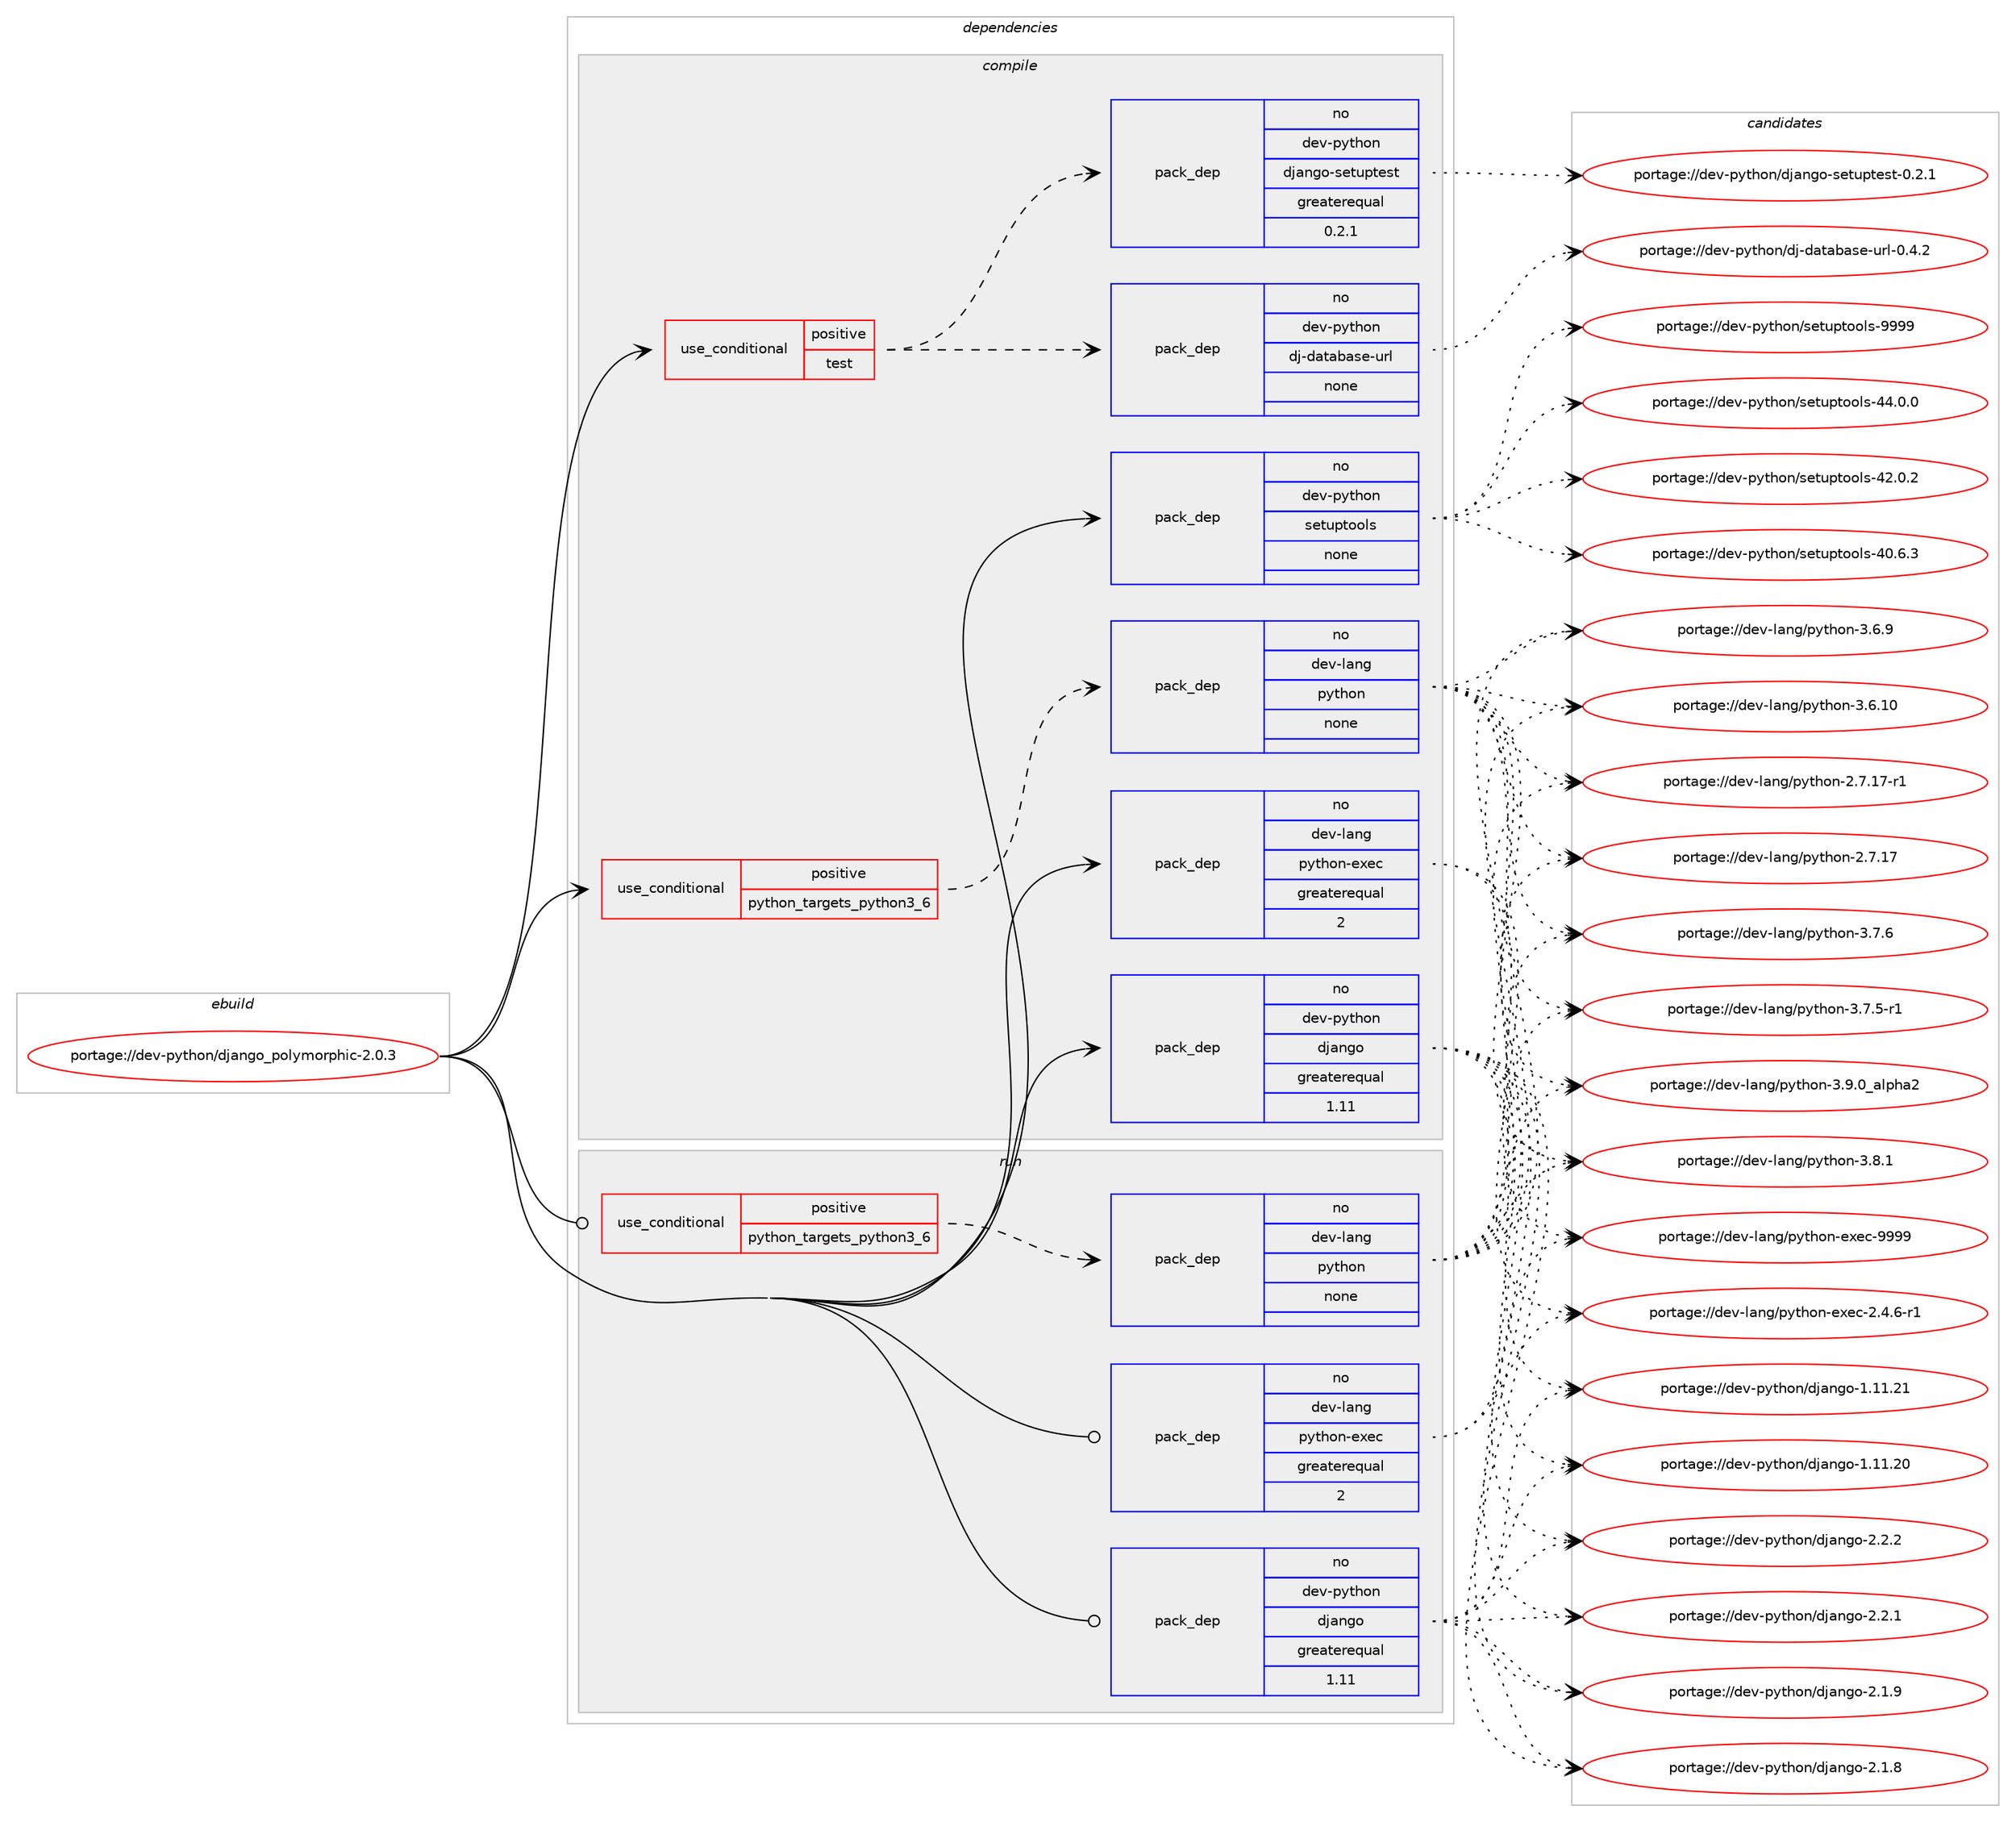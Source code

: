 digraph prolog {

# *************
# Graph options
# *************

newrank=true;
concentrate=true;
compound=true;
graph [rankdir=LR,fontname=Helvetica,fontsize=10,ranksep=1.5];#, ranksep=2.5, nodesep=0.2];
edge  [arrowhead=vee];
node  [fontname=Helvetica,fontsize=10];

# **********
# The ebuild
# **********

subgraph cluster_leftcol {
color=gray;
rank=same;
label=<<i>ebuild</i>>;
id [label="portage://dev-python/django_polymorphic-2.0.3", color=red, width=4, href="../dev-python/django_polymorphic-2.0.3.svg"];
}

# ****************
# The dependencies
# ****************

subgraph cluster_midcol {
color=gray;
label=<<i>dependencies</i>>;
subgraph cluster_compile {
fillcolor="#eeeeee";
style=filled;
label=<<i>compile</i>>;
subgraph cond116721 {
dependency463728 [label=<<TABLE BORDER="0" CELLBORDER="1" CELLSPACING="0" CELLPADDING="4"><TR><TD ROWSPAN="3" CELLPADDING="10">use_conditional</TD></TR><TR><TD>positive</TD></TR><TR><TD>python_targets_python3_6</TD></TR></TABLE>>, shape=none, color=red];
subgraph pack342014 {
dependency463729 [label=<<TABLE BORDER="0" CELLBORDER="1" CELLSPACING="0" CELLPADDING="4" WIDTH="220"><TR><TD ROWSPAN="6" CELLPADDING="30">pack_dep</TD></TR><TR><TD WIDTH="110">no</TD></TR><TR><TD>dev-lang</TD></TR><TR><TD>python</TD></TR><TR><TD>none</TD></TR><TR><TD></TD></TR></TABLE>>, shape=none, color=blue];
}
dependency463728:e -> dependency463729:w [weight=20,style="dashed",arrowhead="vee"];
}
id:e -> dependency463728:w [weight=20,style="solid",arrowhead="vee"];
subgraph cond116722 {
dependency463730 [label=<<TABLE BORDER="0" CELLBORDER="1" CELLSPACING="0" CELLPADDING="4"><TR><TD ROWSPAN="3" CELLPADDING="10">use_conditional</TD></TR><TR><TD>positive</TD></TR><TR><TD>test</TD></TR></TABLE>>, shape=none, color=red];
subgraph pack342015 {
dependency463731 [label=<<TABLE BORDER="0" CELLBORDER="1" CELLSPACING="0" CELLPADDING="4" WIDTH="220"><TR><TD ROWSPAN="6" CELLPADDING="30">pack_dep</TD></TR><TR><TD WIDTH="110">no</TD></TR><TR><TD>dev-python</TD></TR><TR><TD>django-setuptest</TD></TR><TR><TD>greaterequal</TD></TR><TR><TD>0.2.1</TD></TR></TABLE>>, shape=none, color=blue];
}
dependency463730:e -> dependency463731:w [weight=20,style="dashed",arrowhead="vee"];
subgraph pack342016 {
dependency463732 [label=<<TABLE BORDER="0" CELLBORDER="1" CELLSPACING="0" CELLPADDING="4" WIDTH="220"><TR><TD ROWSPAN="6" CELLPADDING="30">pack_dep</TD></TR><TR><TD WIDTH="110">no</TD></TR><TR><TD>dev-python</TD></TR><TR><TD>dj-database-url</TD></TR><TR><TD>none</TD></TR><TR><TD></TD></TR></TABLE>>, shape=none, color=blue];
}
dependency463730:e -> dependency463732:w [weight=20,style="dashed",arrowhead="vee"];
}
id:e -> dependency463730:w [weight=20,style="solid",arrowhead="vee"];
subgraph pack342017 {
dependency463733 [label=<<TABLE BORDER="0" CELLBORDER="1" CELLSPACING="0" CELLPADDING="4" WIDTH="220"><TR><TD ROWSPAN="6" CELLPADDING="30">pack_dep</TD></TR><TR><TD WIDTH="110">no</TD></TR><TR><TD>dev-lang</TD></TR><TR><TD>python-exec</TD></TR><TR><TD>greaterequal</TD></TR><TR><TD>2</TD></TR></TABLE>>, shape=none, color=blue];
}
id:e -> dependency463733:w [weight=20,style="solid",arrowhead="vee"];
subgraph pack342018 {
dependency463734 [label=<<TABLE BORDER="0" CELLBORDER="1" CELLSPACING="0" CELLPADDING="4" WIDTH="220"><TR><TD ROWSPAN="6" CELLPADDING="30">pack_dep</TD></TR><TR><TD WIDTH="110">no</TD></TR><TR><TD>dev-python</TD></TR><TR><TD>django</TD></TR><TR><TD>greaterequal</TD></TR><TR><TD>1.11</TD></TR></TABLE>>, shape=none, color=blue];
}
id:e -> dependency463734:w [weight=20,style="solid",arrowhead="vee"];
subgraph pack342019 {
dependency463735 [label=<<TABLE BORDER="0" CELLBORDER="1" CELLSPACING="0" CELLPADDING="4" WIDTH="220"><TR><TD ROWSPAN="6" CELLPADDING="30">pack_dep</TD></TR><TR><TD WIDTH="110">no</TD></TR><TR><TD>dev-python</TD></TR><TR><TD>setuptools</TD></TR><TR><TD>none</TD></TR><TR><TD></TD></TR></TABLE>>, shape=none, color=blue];
}
id:e -> dependency463735:w [weight=20,style="solid",arrowhead="vee"];
}
subgraph cluster_compileandrun {
fillcolor="#eeeeee";
style=filled;
label=<<i>compile and run</i>>;
}
subgraph cluster_run {
fillcolor="#eeeeee";
style=filled;
label=<<i>run</i>>;
subgraph cond116723 {
dependency463736 [label=<<TABLE BORDER="0" CELLBORDER="1" CELLSPACING="0" CELLPADDING="4"><TR><TD ROWSPAN="3" CELLPADDING="10">use_conditional</TD></TR><TR><TD>positive</TD></TR><TR><TD>python_targets_python3_6</TD></TR></TABLE>>, shape=none, color=red];
subgraph pack342020 {
dependency463737 [label=<<TABLE BORDER="0" CELLBORDER="1" CELLSPACING="0" CELLPADDING="4" WIDTH="220"><TR><TD ROWSPAN="6" CELLPADDING="30">pack_dep</TD></TR><TR><TD WIDTH="110">no</TD></TR><TR><TD>dev-lang</TD></TR><TR><TD>python</TD></TR><TR><TD>none</TD></TR><TR><TD></TD></TR></TABLE>>, shape=none, color=blue];
}
dependency463736:e -> dependency463737:w [weight=20,style="dashed",arrowhead="vee"];
}
id:e -> dependency463736:w [weight=20,style="solid",arrowhead="odot"];
subgraph pack342021 {
dependency463738 [label=<<TABLE BORDER="0" CELLBORDER="1" CELLSPACING="0" CELLPADDING="4" WIDTH="220"><TR><TD ROWSPAN="6" CELLPADDING="30">pack_dep</TD></TR><TR><TD WIDTH="110">no</TD></TR><TR><TD>dev-lang</TD></TR><TR><TD>python-exec</TD></TR><TR><TD>greaterequal</TD></TR><TR><TD>2</TD></TR></TABLE>>, shape=none, color=blue];
}
id:e -> dependency463738:w [weight=20,style="solid",arrowhead="odot"];
subgraph pack342022 {
dependency463739 [label=<<TABLE BORDER="0" CELLBORDER="1" CELLSPACING="0" CELLPADDING="4" WIDTH="220"><TR><TD ROWSPAN="6" CELLPADDING="30">pack_dep</TD></TR><TR><TD WIDTH="110">no</TD></TR><TR><TD>dev-python</TD></TR><TR><TD>django</TD></TR><TR><TD>greaterequal</TD></TR><TR><TD>1.11</TD></TR></TABLE>>, shape=none, color=blue];
}
id:e -> dependency463739:w [weight=20,style="solid",arrowhead="odot"];
}
}

# **************
# The candidates
# **************

subgraph cluster_choices {
rank=same;
color=gray;
label=<<i>candidates</i>>;

subgraph choice342014 {
color=black;
nodesep=1;
choice10010111845108971101034711212111610411111045514657464895971081121049750 [label="portage://dev-lang/python-3.9.0_alpha2", color=red, width=4,href="../dev-lang/python-3.9.0_alpha2.svg"];
choice100101118451089711010347112121116104111110455146564649 [label="portage://dev-lang/python-3.8.1", color=red, width=4,href="../dev-lang/python-3.8.1.svg"];
choice100101118451089711010347112121116104111110455146554654 [label="portage://dev-lang/python-3.7.6", color=red, width=4,href="../dev-lang/python-3.7.6.svg"];
choice1001011184510897110103471121211161041111104551465546534511449 [label="portage://dev-lang/python-3.7.5-r1", color=red, width=4,href="../dev-lang/python-3.7.5-r1.svg"];
choice100101118451089711010347112121116104111110455146544657 [label="portage://dev-lang/python-3.6.9", color=red, width=4,href="../dev-lang/python-3.6.9.svg"];
choice10010111845108971101034711212111610411111045514654464948 [label="portage://dev-lang/python-3.6.10", color=red, width=4,href="../dev-lang/python-3.6.10.svg"];
choice100101118451089711010347112121116104111110455046554649554511449 [label="portage://dev-lang/python-2.7.17-r1", color=red, width=4,href="../dev-lang/python-2.7.17-r1.svg"];
choice10010111845108971101034711212111610411111045504655464955 [label="portage://dev-lang/python-2.7.17", color=red, width=4,href="../dev-lang/python-2.7.17.svg"];
dependency463729:e -> choice10010111845108971101034711212111610411111045514657464895971081121049750:w [style=dotted,weight="100"];
dependency463729:e -> choice100101118451089711010347112121116104111110455146564649:w [style=dotted,weight="100"];
dependency463729:e -> choice100101118451089711010347112121116104111110455146554654:w [style=dotted,weight="100"];
dependency463729:e -> choice1001011184510897110103471121211161041111104551465546534511449:w [style=dotted,weight="100"];
dependency463729:e -> choice100101118451089711010347112121116104111110455146544657:w [style=dotted,weight="100"];
dependency463729:e -> choice10010111845108971101034711212111610411111045514654464948:w [style=dotted,weight="100"];
dependency463729:e -> choice100101118451089711010347112121116104111110455046554649554511449:w [style=dotted,weight="100"];
dependency463729:e -> choice10010111845108971101034711212111610411111045504655464955:w [style=dotted,weight="100"];
}
subgraph choice342015 {
color=black;
nodesep=1;
choice10010111845112121116104111110471001069711010311145115101116117112116101115116454846504649 [label="portage://dev-python/django-setuptest-0.2.1", color=red, width=4,href="../dev-python/django-setuptest-0.2.1.svg"];
dependency463731:e -> choice10010111845112121116104111110471001069711010311145115101116117112116101115116454846504649:w [style=dotted,weight="100"];
}
subgraph choice342016 {
color=black;
nodesep=1;
choice1001011184511212111610411111047100106451009711697989711510145117114108454846524650 [label="portage://dev-python/dj-database-url-0.4.2", color=red, width=4,href="../dev-python/dj-database-url-0.4.2.svg"];
dependency463732:e -> choice1001011184511212111610411111047100106451009711697989711510145117114108454846524650:w [style=dotted,weight="100"];
}
subgraph choice342017 {
color=black;
nodesep=1;
choice10010111845108971101034711212111610411111045101120101994557575757 [label="portage://dev-lang/python-exec-9999", color=red, width=4,href="../dev-lang/python-exec-9999.svg"];
choice10010111845108971101034711212111610411111045101120101994550465246544511449 [label="portage://dev-lang/python-exec-2.4.6-r1", color=red, width=4,href="../dev-lang/python-exec-2.4.6-r1.svg"];
dependency463733:e -> choice10010111845108971101034711212111610411111045101120101994557575757:w [style=dotted,weight="100"];
dependency463733:e -> choice10010111845108971101034711212111610411111045101120101994550465246544511449:w [style=dotted,weight="100"];
}
subgraph choice342018 {
color=black;
nodesep=1;
choice100101118451121211161041111104710010697110103111455046504650 [label="portage://dev-python/django-2.2.2", color=red, width=4,href="../dev-python/django-2.2.2.svg"];
choice100101118451121211161041111104710010697110103111455046504649 [label="portage://dev-python/django-2.2.1", color=red, width=4,href="../dev-python/django-2.2.1.svg"];
choice100101118451121211161041111104710010697110103111455046494657 [label="portage://dev-python/django-2.1.9", color=red, width=4,href="../dev-python/django-2.1.9.svg"];
choice100101118451121211161041111104710010697110103111455046494656 [label="portage://dev-python/django-2.1.8", color=red, width=4,href="../dev-python/django-2.1.8.svg"];
choice1001011184511212111610411111047100106971101031114549464949465049 [label="portage://dev-python/django-1.11.21", color=red, width=4,href="../dev-python/django-1.11.21.svg"];
choice1001011184511212111610411111047100106971101031114549464949465048 [label="portage://dev-python/django-1.11.20", color=red, width=4,href="../dev-python/django-1.11.20.svg"];
dependency463734:e -> choice100101118451121211161041111104710010697110103111455046504650:w [style=dotted,weight="100"];
dependency463734:e -> choice100101118451121211161041111104710010697110103111455046504649:w [style=dotted,weight="100"];
dependency463734:e -> choice100101118451121211161041111104710010697110103111455046494657:w [style=dotted,weight="100"];
dependency463734:e -> choice100101118451121211161041111104710010697110103111455046494656:w [style=dotted,weight="100"];
dependency463734:e -> choice1001011184511212111610411111047100106971101031114549464949465049:w [style=dotted,weight="100"];
dependency463734:e -> choice1001011184511212111610411111047100106971101031114549464949465048:w [style=dotted,weight="100"];
}
subgraph choice342019 {
color=black;
nodesep=1;
choice10010111845112121116104111110471151011161171121161111111081154557575757 [label="portage://dev-python/setuptools-9999", color=red, width=4,href="../dev-python/setuptools-9999.svg"];
choice100101118451121211161041111104711510111611711211611111110811545525246484648 [label="portage://dev-python/setuptools-44.0.0", color=red, width=4,href="../dev-python/setuptools-44.0.0.svg"];
choice100101118451121211161041111104711510111611711211611111110811545525046484650 [label="portage://dev-python/setuptools-42.0.2", color=red, width=4,href="../dev-python/setuptools-42.0.2.svg"];
choice100101118451121211161041111104711510111611711211611111110811545524846544651 [label="portage://dev-python/setuptools-40.6.3", color=red, width=4,href="../dev-python/setuptools-40.6.3.svg"];
dependency463735:e -> choice10010111845112121116104111110471151011161171121161111111081154557575757:w [style=dotted,weight="100"];
dependency463735:e -> choice100101118451121211161041111104711510111611711211611111110811545525246484648:w [style=dotted,weight="100"];
dependency463735:e -> choice100101118451121211161041111104711510111611711211611111110811545525046484650:w [style=dotted,weight="100"];
dependency463735:e -> choice100101118451121211161041111104711510111611711211611111110811545524846544651:w [style=dotted,weight="100"];
}
subgraph choice342020 {
color=black;
nodesep=1;
choice10010111845108971101034711212111610411111045514657464895971081121049750 [label="portage://dev-lang/python-3.9.0_alpha2", color=red, width=4,href="../dev-lang/python-3.9.0_alpha2.svg"];
choice100101118451089711010347112121116104111110455146564649 [label="portage://dev-lang/python-3.8.1", color=red, width=4,href="../dev-lang/python-3.8.1.svg"];
choice100101118451089711010347112121116104111110455146554654 [label="portage://dev-lang/python-3.7.6", color=red, width=4,href="../dev-lang/python-3.7.6.svg"];
choice1001011184510897110103471121211161041111104551465546534511449 [label="portage://dev-lang/python-3.7.5-r1", color=red, width=4,href="../dev-lang/python-3.7.5-r1.svg"];
choice100101118451089711010347112121116104111110455146544657 [label="portage://dev-lang/python-3.6.9", color=red, width=4,href="../dev-lang/python-3.6.9.svg"];
choice10010111845108971101034711212111610411111045514654464948 [label="portage://dev-lang/python-3.6.10", color=red, width=4,href="../dev-lang/python-3.6.10.svg"];
choice100101118451089711010347112121116104111110455046554649554511449 [label="portage://dev-lang/python-2.7.17-r1", color=red, width=4,href="../dev-lang/python-2.7.17-r1.svg"];
choice10010111845108971101034711212111610411111045504655464955 [label="portage://dev-lang/python-2.7.17", color=red, width=4,href="../dev-lang/python-2.7.17.svg"];
dependency463737:e -> choice10010111845108971101034711212111610411111045514657464895971081121049750:w [style=dotted,weight="100"];
dependency463737:e -> choice100101118451089711010347112121116104111110455146564649:w [style=dotted,weight="100"];
dependency463737:e -> choice100101118451089711010347112121116104111110455146554654:w [style=dotted,weight="100"];
dependency463737:e -> choice1001011184510897110103471121211161041111104551465546534511449:w [style=dotted,weight="100"];
dependency463737:e -> choice100101118451089711010347112121116104111110455146544657:w [style=dotted,weight="100"];
dependency463737:e -> choice10010111845108971101034711212111610411111045514654464948:w [style=dotted,weight="100"];
dependency463737:e -> choice100101118451089711010347112121116104111110455046554649554511449:w [style=dotted,weight="100"];
dependency463737:e -> choice10010111845108971101034711212111610411111045504655464955:w [style=dotted,weight="100"];
}
subgraph choice342021 {
color=black;
nodesep=1;
choice10010111845108971101034711212111610411111045101120101994557575757 [label="portage://dev-lang/python-exec-9999", color=red, width=4,href="../dev-lang/python-exec-9999.svg"];
choice10010111845108971101034711212111610411111045101120101994550465246544511449 [label="portage://dev-lang/python-exec-2.4.6-r1", color=red, width=4,href="../dev-lang/python-exec-2.4.6-r1.svg"];
dependency463738:e -> choice10010111845108971101034711212111610411111045101120101994557575757:w [style=dotted,weight="100"];
dependency463738:e -> choice10010111845108971101034711212111610411111045101120101994550465246544511449:w [style=dotted,weight="100"];
}
subgraph choice342022 {
color=black;
nodesep=1;
choice100101118451121211161041111104710010697110103111455046504650 [label="portage://dev-python/django-2.2.2", color=red, width=4,href="../dev-python/django-2.2.2.svg"];
choice100101118451121211161041111104710010697110103111455046504649 [label="portage://dev-python/django-2.2.1", color=red, width=4,href="../dev-python/django-2.2.1.svg"];
choice100101118451121211161041111104710010697110103111455046494657 [label="portage://dev-python/django-2.1.9", color=red, width=4,href="../dev-python/django-2.1.9.svg"];
choice100101118451121211161041111104710010697110103111455046494656 [label="portage://dev-python/django-2.1.8", color=red, width=4,href="../dev-python/django-2.1.8.svg"];
choice1001011184511212111610411111047100106971101031114549464949465049 [label="portage://dev-python/django-1.11.21", color=red, width=4,href="../dev-python/django-1.11.21.svg"];
choice1001011184511212111610411111047100106971101031114549464949465048 [label="portage://dev-python/django-1.11.20", color=red, width=4,href="../dev-python/django-1.11.20.svg"];
dependency463739:e -> choice100101118451121211161041111104710010697110103111455046504650:w [style=dotted,weight="100"];
dependency463739:e -> choice100101118451121211161041111104710010697110103111455046504649:w [style=dotted,weight="100"];
dependency463739:e -> choice100101118451121211161041111104710010697110103111455046494657:w [style=dotted,weight="100"];
dependency463739:e -> choice100101118451121211161041111104710010697110103111455046494656:w [style=dotted,weight="100"];
dependency463739:e -> choice1001011184511212111610411111047100106971101031114549464949465049:w [style=dotted,weight="100"];
dependency463739:e -> choice1001011184511212111610411111047100106971101031114549464949465048:w [style=dotted,weight="100"];
}
}

}
